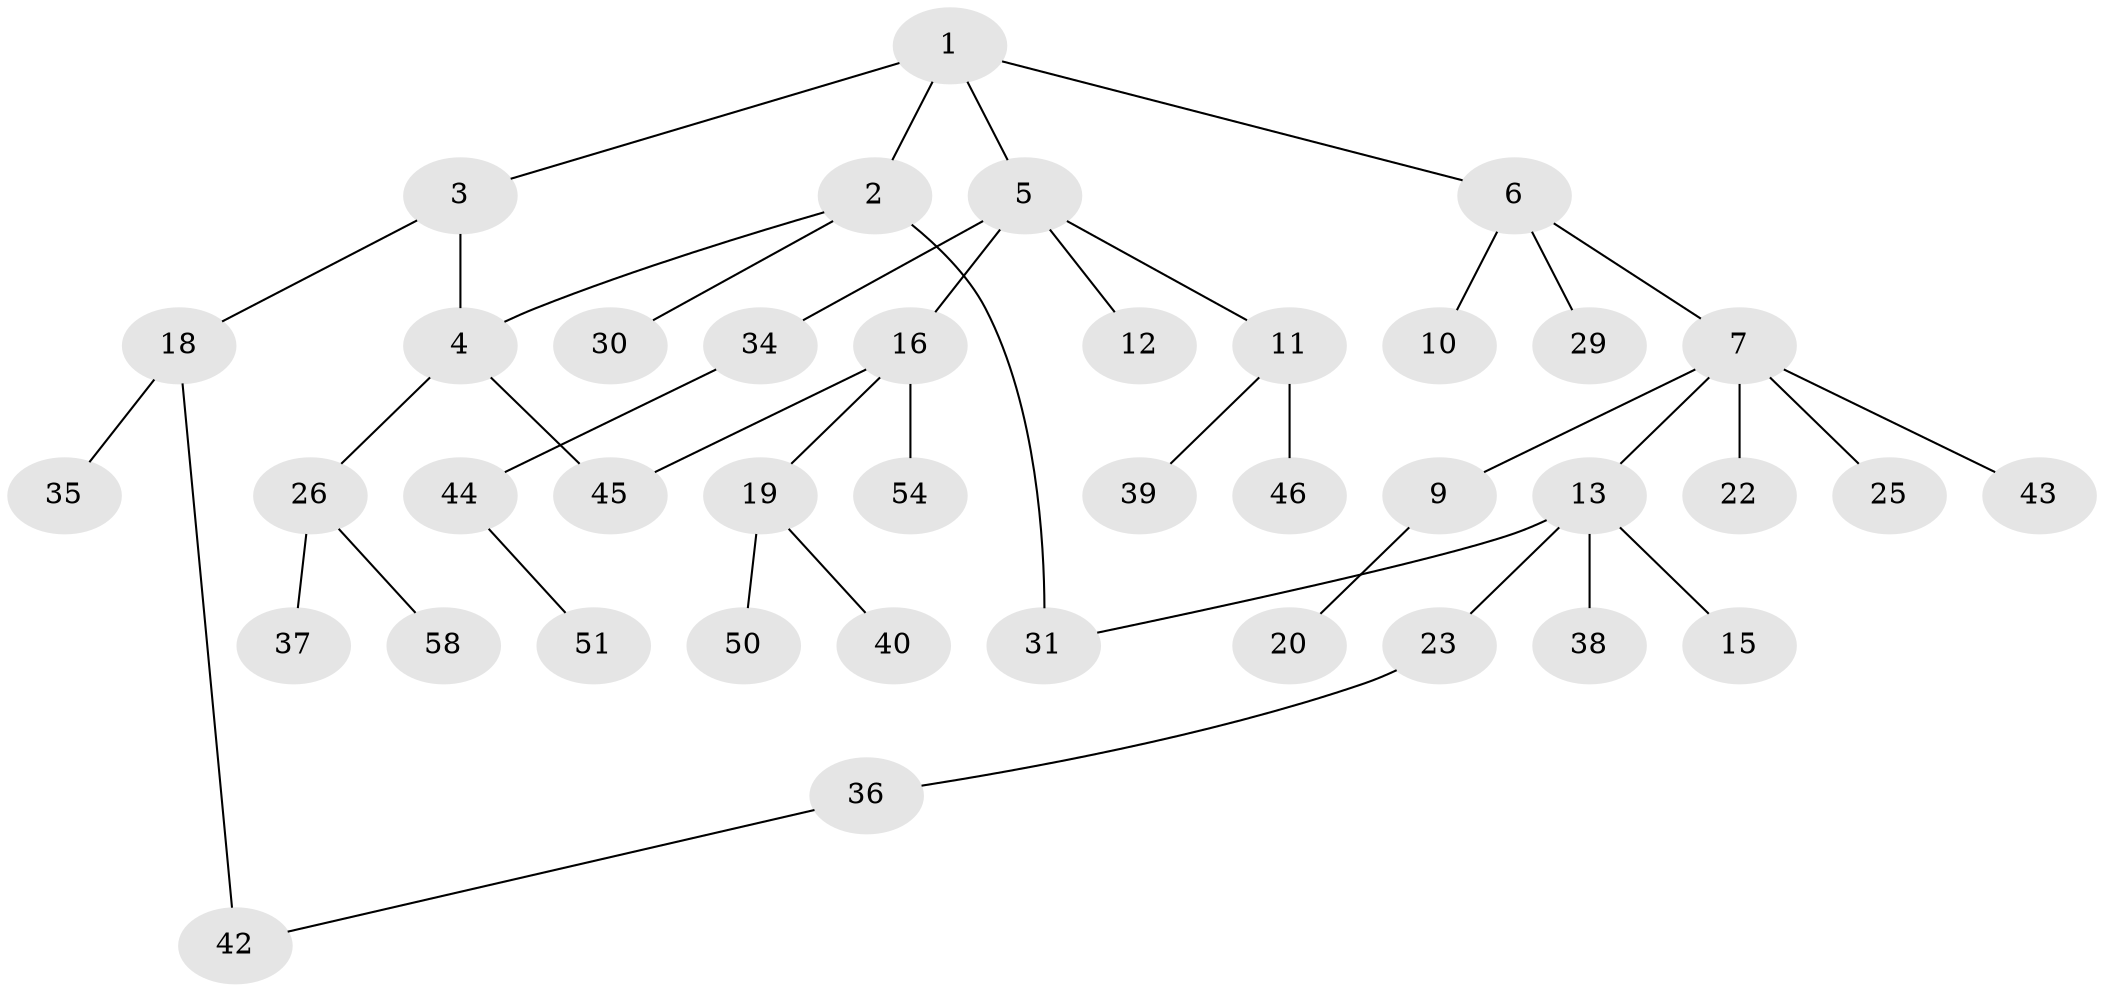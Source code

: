 // Generated by graph-tools (version 1.1) at 2025/23/03/03/25 07:23:30]
// undirected, 40 vertices, 43 edges
graph export_dot {
graph [start="1"]
  node [color=gray90,style=filled];
  1 [super="+28"];
  2 [super="+24"];
  3 [super="+14"];
  4 [super="+21"];
  5;
  6;
  7 [super="+8"];
  9;
  10;
  11 [super="+41"];
  12 [super="+33"];
  13 [super="+17"];
  15;
  16 [super="+47"];
  18 [super="+48"];
  19 [super="+53"];
  20 [super="+27"];
  22;
  23 [super="+32"];
  25;
  26 [super="+52"];
  29;
  30;
  31 [super="+55"];
  34 [super="+57"];
  35;
  36 [super="+56"];
  37 [super="+49"];
  38;
  39;
  40;
  42;
  43;
  44;
  45;
  46;
  50;
  51;
  54;
  58;
  1 -- 2;
  1 -- 3;
  1 -- 5;
  1 -- 6;
  2 -- 4;
  2 -- 30;
  2 -- 31 [weight=2];
  3 -- 18;
  3 -- 4;
  4 -- 26;
  4 -- 45;
  5 -- 11;
  5 -- 12;
  5 -- 16;
  5 -- 34;
  6 -- 7;
  6 -- 10;
  6 -- 29;
  7 -- 9;
  7 -- 13;
  7 -- 43;
  7 -- 25;
  7 -- 22;
  9 -- 20;
  11 -- 39;
  11 -- 46;
  13 -- 15;
  13 -- 38;
  13 -- 23;
  13 -- 31;
  16 -- 19;
  16 -- 45;
  16 -- 54;
  18 -- 35;
  18 -- 42;
  19 -- 40;
  19 -- 50;
  23 -- 36;
  26 -- 37;
  26 -- 58;
  34 -- 44;
  36 -- 42;
  44 -- 51;
}
